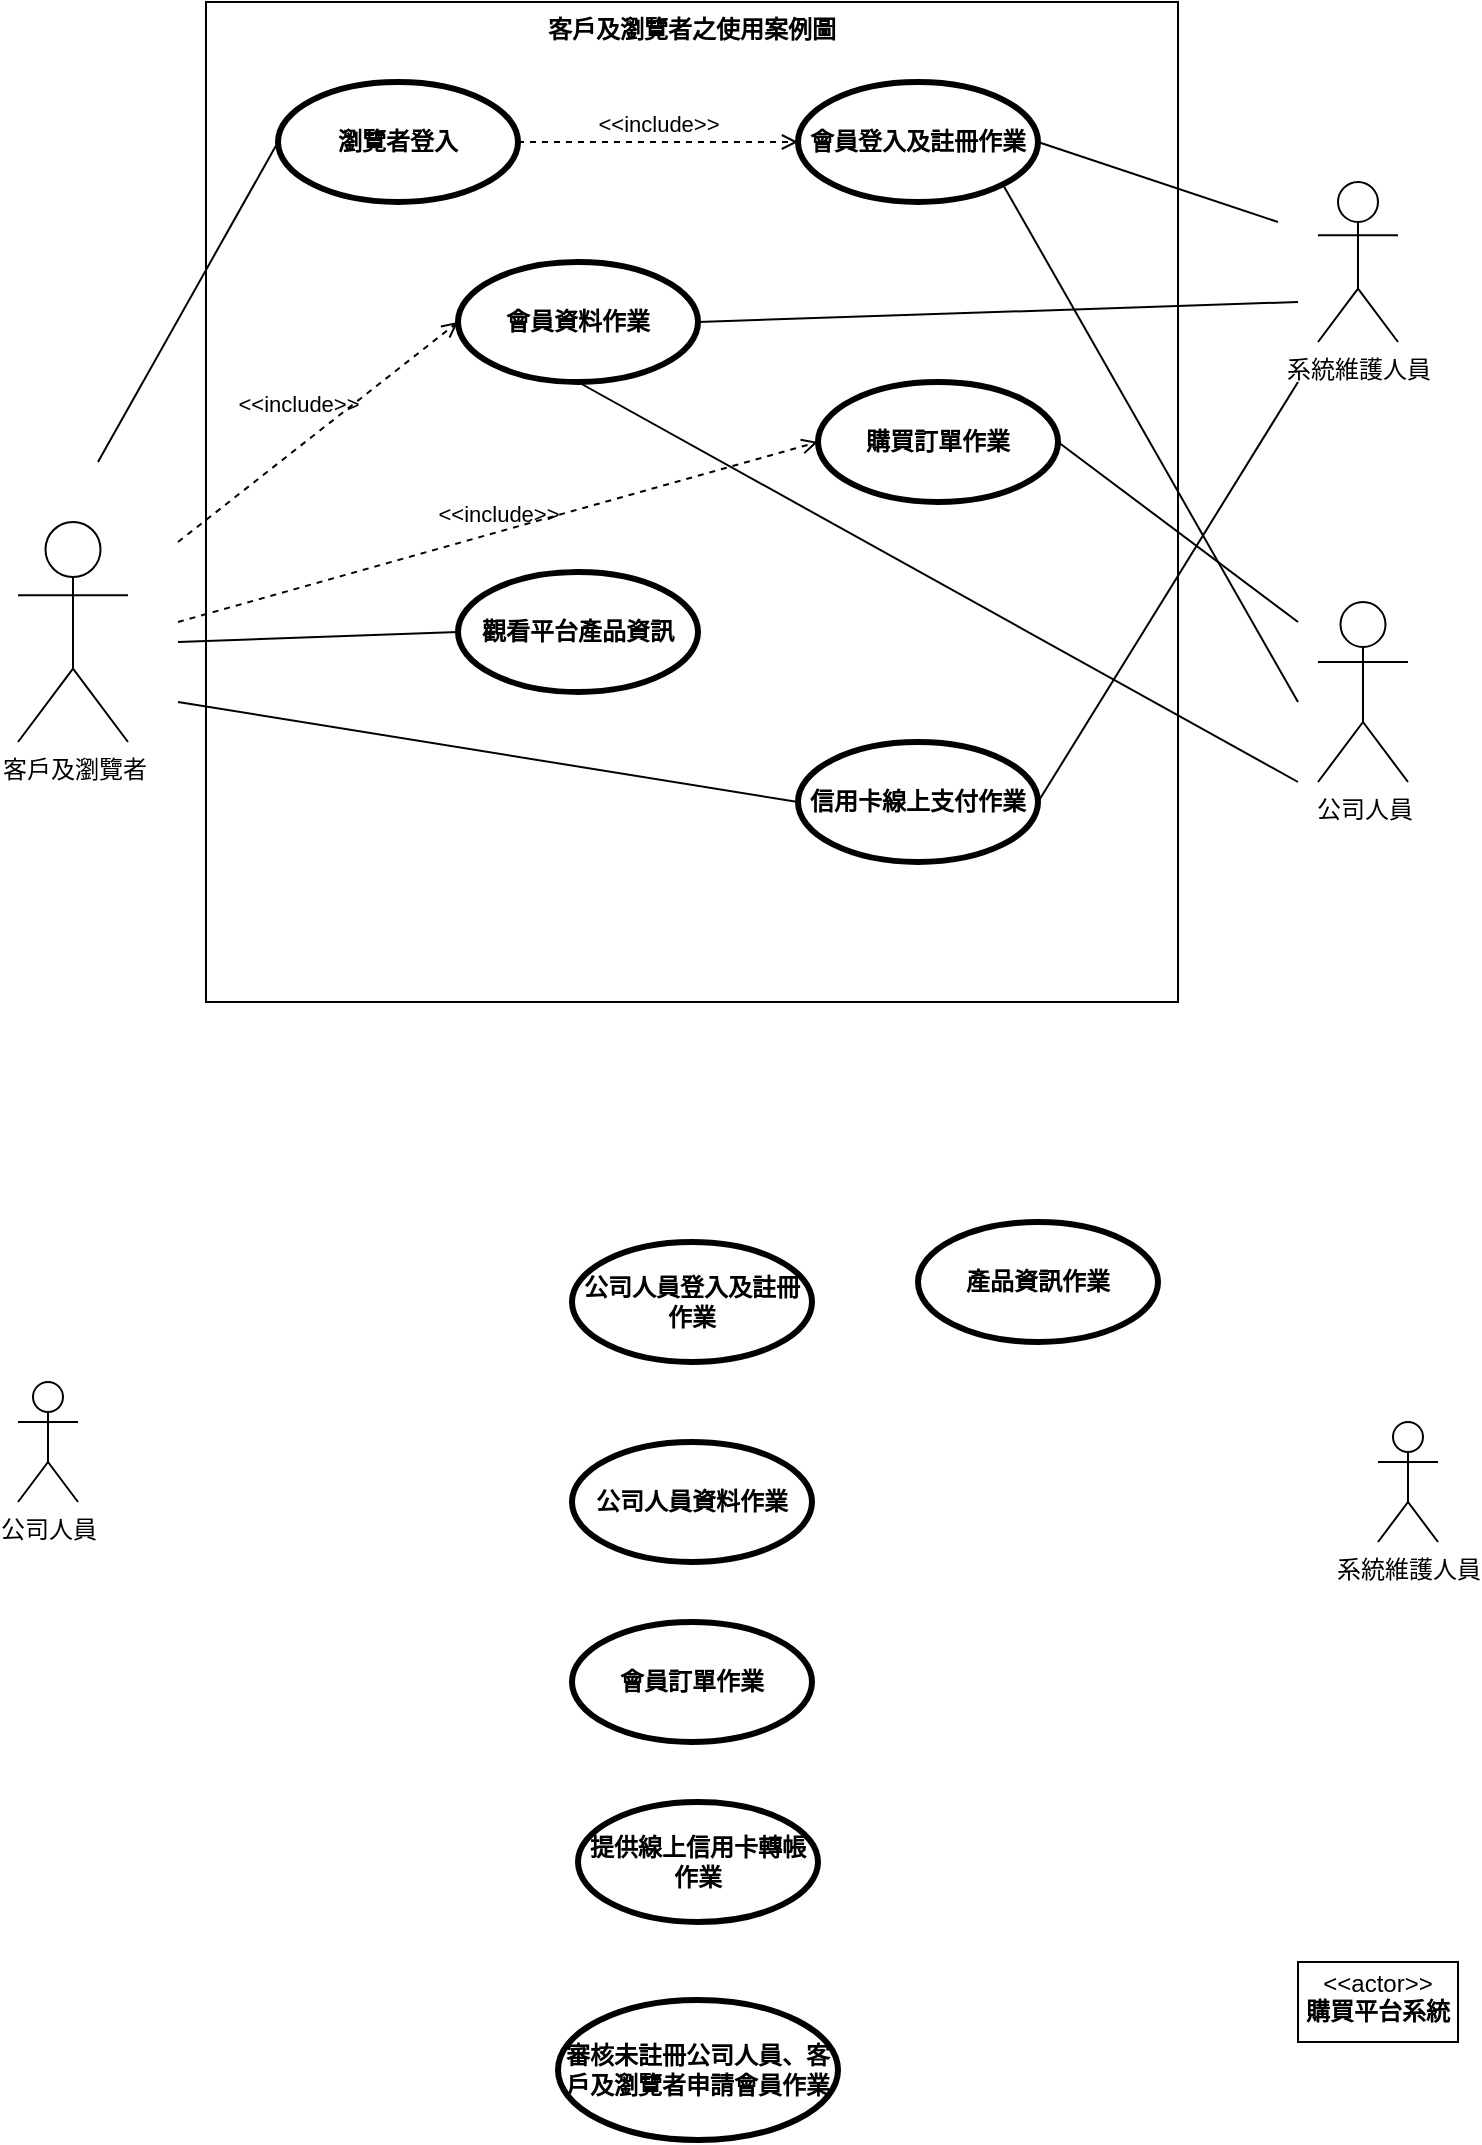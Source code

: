 <mxfile version="17.2.4" type="device" pages="2"><diagram id="V7DGzK6TTjDBdNX_tZ4m" name="(b) 小題"><mxGraphModel dx="1422" dy="762" grid="1" gridSize="10" guides="1" tooltips="1" connect="1" arrows="1" fold="1" page="1" pageScale="1" pageWidth="827" pageHeight="1169" math="0" shadow="0"><root><mxCell id="0"/><mxCell id="1" parent="0"/><mxCell id="VHgRtESMBopeco8M0zsW-46" value="客戶及瀏覽者之使用案例圖" style="shape=rect;html=1;verticalAlign=top;fontStyle=1;whiteSpace=wrap;align=center;" vertex="1" parent="1"><mxGeometry x="134" y="170" width="486" height="500" as="geometry"/></mxCell><mxCell id="VHgRtESMBopeco8M0zsW-2" value="瀏覽者登入" style="shape=ellipse;html=1;strokeWidth=3;fontStyle=1;whiteSpace=wrap;align=center;perimeter=ellipsePerimeter;" vertex="1" parent="1"><mxGeometry x="170" y="210" width="120" height="60" as="geometry"/></mxCell><mxCell id="VHgRtESMBopeco8M0zsW-3" value="客戶及瀏覽者" style="shape=umlActor;html=1;verticalLabelPosition=bottom;verticalAlign=top;align=center;" vertex="1" parent="1"><mxGeometry x="40" y="430" width="55" height="110" as="geometry"/></mxCell><mxCell id="VHgRtESMBopeco8M0zsW-4" value="" style="edgeStyle=none;html=1;endArrow=none;verticalAlign=bottom;rounded=0;exitX=1;exitY=0.5;exitDx=0;exitDy=0;" edge="1" parent="1" source="VHgRtESMBopeco8M0zsW-5"><mxGeometry width="160" relative="1" as="geometry"><mxPoint x="450" y="320" as="sourcePoint"/><mxPoint x="680" y="320" as="targetPoint"/></mxGeometry></mxCell><mxCell id="VHgRtESMBopeco8M0zsW-5" value="會員資料作業" style="shape=ellipse;html=1;strokeWidth=3;fontStyle=1;whiteSpace=wrap;align=center;perimeter=ellipsePerimeter;" vertex="1" parent="1"><mxGeometry x="260" y="300" width="120" height="60" as="geometry"/></mxCell><mxCell id="VHgRtESMBopeco8M0zsW-6" value="系統維護人員" style="shape=umlActor;html=1;verticalLabelPosition=bottom;verticalAlign=top;align=center;" vertex="1" parent="1"><mxGeometry x="690" y="260" width="40" height="80" as="geometry"/></mxCell><mxCell id="VHgRtESMBopeco8M0zsW-9" value="公司人員" style="shape=umlActor;html=1;verticalLabelPosition=bottom;verticalAlign=top;align=center;" vertex="1" parent="1"><mxGeometry x="690" y="470" width="45" height="90" as="geometry"/></mxCell><mxCell id="VHgRtESMBopeco8M0zsW-10" value="信用卡線上支付作業" style="shape=ellipse;html=1;strokeWidth=3;fontStyle=1;whiteSpace=wrap;align=center;perimeter=ellipsePerimeter;" vertex="1" parent="1"><mxGeometry x="430" y="540" width="120" height="60" as="geometry"/></mxCell><mxCell id="VHgRtESMBopeco8M0zsW-15" value="會員登入及註冊作業" style="shape=ellipse;html=1;strokeWidth=3;fontStyle=1;whiteSpace=wrap;align=center;perimeter=ellipsePerimeter;" vertex="1" parent="1"><mxGeometry x="430" y="210" width="120" height="60" as="geometry"/></mxCell><mxCell id="VHgRtESMBopeco8M0zsW-16" value="觀看平台產品資訊" style="shape=ellipse;html=1;strokeWidth=3;fontStyle=1;whiteSpace=wrap;align=center;perimeter=ellipsePerimeter;" vertex="1" parent="1"><mxGeometry x="260" y="455" width="120" height="60" as="geometry"/></mxCell><mxCell id="VHgRtESMBopeco8M0zsW-17" value="購買訂單作業" style="shape=ellipse;html=1;strokeWidth=3;fontStyle=1;whiteSpace=wrap;align=center;perimeter=ellipsePerimeter;" vertex="1" parent="1"><mxGeometry x="440" y="360" width="120" height="60" as="geometry"/></mxCell><mxCell id="VHgRtESMBopeco8M0zsW-19" value="&amp;lt;&amp;lt;include&amp;gt;&amp;gt;" style="html=1;verticalAlign=bottom;labelBackgroundColor=none;endArrow=open;endFill=0;dashed=1;rounded=0;exitX=1;exitY=0.5;exitDx=0;exitDy=0;entryX=0;entryY=0.5;entryDx=0;entryDy=0;" edge="1" parent="1" source="VHgRtESMBopeco8M0zsW-2" target="VHgRtESMBopeco8M0zsW-15"><mxGeometry width="160" relative="1" as="geometry"><mxPoint x="510" y="629.5" as="sourcePoint"/><mxPoint x="780" y="629.5" as="targetPoint"/></mxGeometry></mxCell><mxCell id="VHgRtESMBopeco8M0zsW-28" value="" style="edgeStyle=none;html=1;endArrow=none;verticalAlign=bottom;rounded=0;exitX=1;exitY=0.5;exitDx=0;exitDy=0;" edge="1" parent="1" source="VHgRtESMBopeco8M0zsW-15"><mxGeometry width="160" relative="1" as="geometry"><mxPoint x="580" y="880" as="sourcePoint"/><mxPoint x="670" y="280" as="targetPoint"/></mxGeometry></mxCell><mxCell id="VHgRtESMBopeco8M0zsW-33" value="" style="edgeStyle=none;html=1;endArrow=none;verticalAlign=bottom;rounded=0;exitX=0;exitY=0.5;exitDx=0;exitDy=0;" edge="1" parent="1" source="VHgRtESMBopeco8M0zsW-2"><mxGeometry width="160" relative="1" as="geometry"><mxPoint x="570" y="870" as="sourcePoint"/><mxPoint x="80" y="400" as="targetPoint"/></mxGeometry></mxCell><mxCell id="VHgRtESMBopeco8M0zsW-35" value="" style="edgeStyle=none;html=1;endArrow=none;verticalAlign=bottom;rounded=0;entryX=0;entryY=0.5;entryDx=0;entryDy=0;" edge="1" parent="1" target="VHgRtESMBopeco8M0zsW-16"><mxGeometry width="160" relative="1" as="geometry"><mxPoint x="120" y="490" as="sourcePoint"/><mxPoint x="730" y="870" as="targetPoint"/></mxGeometry></mxCell><mxCell id="VHgRtESMBopeco8M0zsW-36" value="" style="edgeStyle=none;html=1;endArrow=none;verticalAlign=bottom;rounded=0;entryX=0;entryY=0.5;entryDx=0;entryDy=0;" edge="1" parent="1" target="VHgRtESMBopeco8M0zsW-10"><mxGeometry width="160" relative="1" as="geometry"><mxPoint x="120" y="520" as="sourcePoint"/><mxPoint x="730" y="870" as="targetPoint"/></mxGeometry></mxCell><mxCell id="VHgRtESMBopeco8M0zsW-39" value="&amp;lt;&amp;lt;include&amp;gt;&amp;gt;" style="html=1;verticalAlign=bottom;labelBackgroundColor=none;endArrow=open;endFill=0;dashed=1;rounded=0;entryX=0;entryY=0.5;entryDx=0;entryDy=0;" edge="1" parent="1" target="VHgRtESMBopeco8M0zsW-5"><mxGeometry x="-0.054" y="10" width="160" relative="1" as="geometry"><mxPoint x="120" y="440" as="sourcePoint"/><mxPoint x="780" y="810" as="targetPoint"/><mxPoint as="offset"/></mxGeometry></mxCell><mxCell id="VHgRtESMBopeco8M0zsW-40" value="" style="edgeStyle=none;html=1;endArrow=none;verticalAlign=bottom;rounded=0;exitX=1;exitY=0.5;exitDx=0;exitDy=0;" edge="1" parent="1" source="VHgRtESMBopeco8M0zsW-17"><mxGeometry width="160" relative="1" as="geometry"><mxPoint x="580" y="880" as="sourcePoint"/><mxPoint x="680" y="480" as="targetPoint"/></mxGeometry></mxCell><mxCell id="VHgRtESMBopeco8M0zsW-41" value="" style="edgeStyle=none;html=1;endArrow=none;verticalAlign=bottom;rounded=0;exitX=1;exitY=0.5;exitDx=0;exitDy=0;" edge="1" parent="1" source="VHgRtESMBopeco8M0zsW-10"><mxGeometry width="160" relative="1" as="geometry"><mxPoint x="580" y="880" as="sourcePoint"/><mxPoint x="680" y="360" as="targetPoint"/></mxGeometry></mxCell><mxCell id="VHgRtESMBopeco8M0zsW-42" value="" style="edgeStyle=none;html=1;endArrow=none;verticalAlign=bottom;rounded=0;exitX=0.5;exitY=1;exitDx=0;exitDy=0;" edge="1" parent="1" source="VHgRtESMBopeco8M0zsW-5"><mxGeometry width="160" relative="1" as="geometry"><mxPoint x="580" y="880" as="sourcePoint"/><mxPoint x="680" y="560" as="targetPoint"/></mxGeometry></mxCell><mxCell id="VHgRtESMBopeco8M0zsW-44" value="" style="edgeStyle=none;html=1;endArrow=none;verticalAlign=bottom;rounded=0;exitX=1;exitY=1;exitDx=0;exitDy=0;" edge="1" parent="1" source="VHgRtESMBopeco8M0zsW-15"><mxGeometry width="160" relative="1" as="geometry"><mxPoint x="580" y="880" as="sourcePoint"/><mxPoint x="680" y="520" as="targetPoint"/></mxGeometry></mxCell><mxCell id="VHgRtESMBopeco8M0zsW-45" value="&amp;lt;&amp;lt;include&amp;gt;&amp;gt;" style="html=1;verticalAlign=bottom;labelBackgroundColor=none;endArrow=open;endFill=0;dashed=1;rounded=0;entryX=0;entryY=0.5;entryDx=0;entryDy=0;" edge="1" parent="1" target="VHgRtESMBopeco8M0zsW-17"><mxGeometry width="160" relative="1" as="geometry"><mxPoint x="120" y="480" as="sourcePoint"/><mxPoint x="780" y="810" as="targetPoint"/></mxGeometry></mxCell><mxCell id="VHgRtESMBopeco8M0zsW-48" value="公司人員登入及註冊作業" style="shape=ellipse;html=1;strokeWidth=3;fontStyle=1;whiteSpace=wrap;align=center;perimeter=ellipsePerimeter;" vertex="1" parent="1"><mxGeometry x="317" y="790" width="120" height="60" as="geometry"/></mxCell><mxCell id="VHgRtESMBopeco8M0zsW-49" value="提供線上信用卡轉帳作業" style="shape=ellipse;html=1;strokeWidth=3;fontStyle=1;whiteSpace=wrap;align=center;perimeter=ellipsePerimeter;" vertex="1" parent="1"><mxGeometry x="320" y="1070" width="120" height="60" as="geometry"/></mxCell><mxCell id="VHgRtESMBopeco8M0zsW-50" value="公司人員資料作業" style="shape=ellipse;html=1;strokeWidth=3;fontStyle=1;whiteSpace=wrap;align=center;perimeter=ellipsePerimeter;" vertex="1" parent="1"><mxGeometry x="317" y="890" width="120" height="60" as="geometry"/></mxCell><mxCell id="VHgRtESMBopeco8M0zsW-51" value="產品資訊作業" style="shape=ellipse;html=1;strokeWidth=3;fontStyle=1;whiteSpace=wrap;align=center;perimeter=ellipsePerimeter;" vertex="1" parent="1"><mxGeometry x="490" y="780" width="120" height="60" as="geometry"/></mxCell><mxCell id="VHgRtESMBopeco8M0zsW-52" value="會員訂單作業" style="shape=ellipse;html=1;strokeWidth=3;fontStyle=1;whiteSpace=wrap;align=center;perimeter=ellipsePerimeter;" vertex="1" parent="1"><mxGeometry x="317" y="980" width="120" height="60" as="geometry"/></mxCell><mxCell id="VHgRtESMBopeco8M0zsW-53" value="審核未註冊公司人員、客戶及瀏覽者申請會員作業" style="shape=ellipse;html=1;strokeWidth=3;fontStyle=1;whiteSpace=wrap;align=center;perimeter=ellipsePerimeter;" vertex="1" parent="1"><mxGeometry x="310" y="1169" width="140" height="70" as="geometry"/></mxCell><mxCell id="VHgRtESMBopeco8M0zsW-54" value="公司人員" style="shape=umlActor;html=1;verticalLabelPosition=bottom;verticalAlign=top;align=center;" vertex="1" parent="1"><mxGeometry x="40" y="860" width="30" height="60" as="geometry"/></mxCell><mxCell id="VHgRtESMBopeco8M0zsW-55" value="系統維護人員" style="shape=umlActor;html=1;verticalLabelPosition=bottom;verticalAlign=top;align=center;" vertex="1" parent="1"><mxGeometry x="720" y="880" width="30" height="60" as="geometry"/></mxCell><mxCell id="VHgRtESMBopeco8M0zsW-57" value="&lt;p style=&quot;margin: 0px ; margin-top: 4px ; text-align: center&quot;&gt;&amp;lt;&amp;lt;actor&amp;gt;&amp;gt;&lt;br&gt;&lt;b&gt;購買平台系統&lt;/b&gt;&lt;/p&gt;" style="shape=rect;html=1;overflow=fill;html=1;whiteSpace=wrap;align=center;" vertex="1" parent="1"><mxGeometry x="680" y="1150" width="80" height="40" as="geometry"/></mxCell></root></mxGraphModel></diagram><diagram id="BZPio_Jj3uGKRLuExNS9" name="(d) 小題"><mxGraphModel dx="1422" dy="689" grid="1" gridSize="10" guides="1" tooltips="1" connect="1" arrows="1" fold="1" page="1" pageScale="1" pageWidth="827" pageHeight="1169" math="0" shadow="0"><root><mxCell id="Udvxj7O8KsXDByOM07qp-0"/><mxCell id="Udvxj7O8KsXDByOM07qp-1" parent="Udvxj7O8KsXDByOM07qp-0"/></root></mxGraphModel></diagram></mxfile>